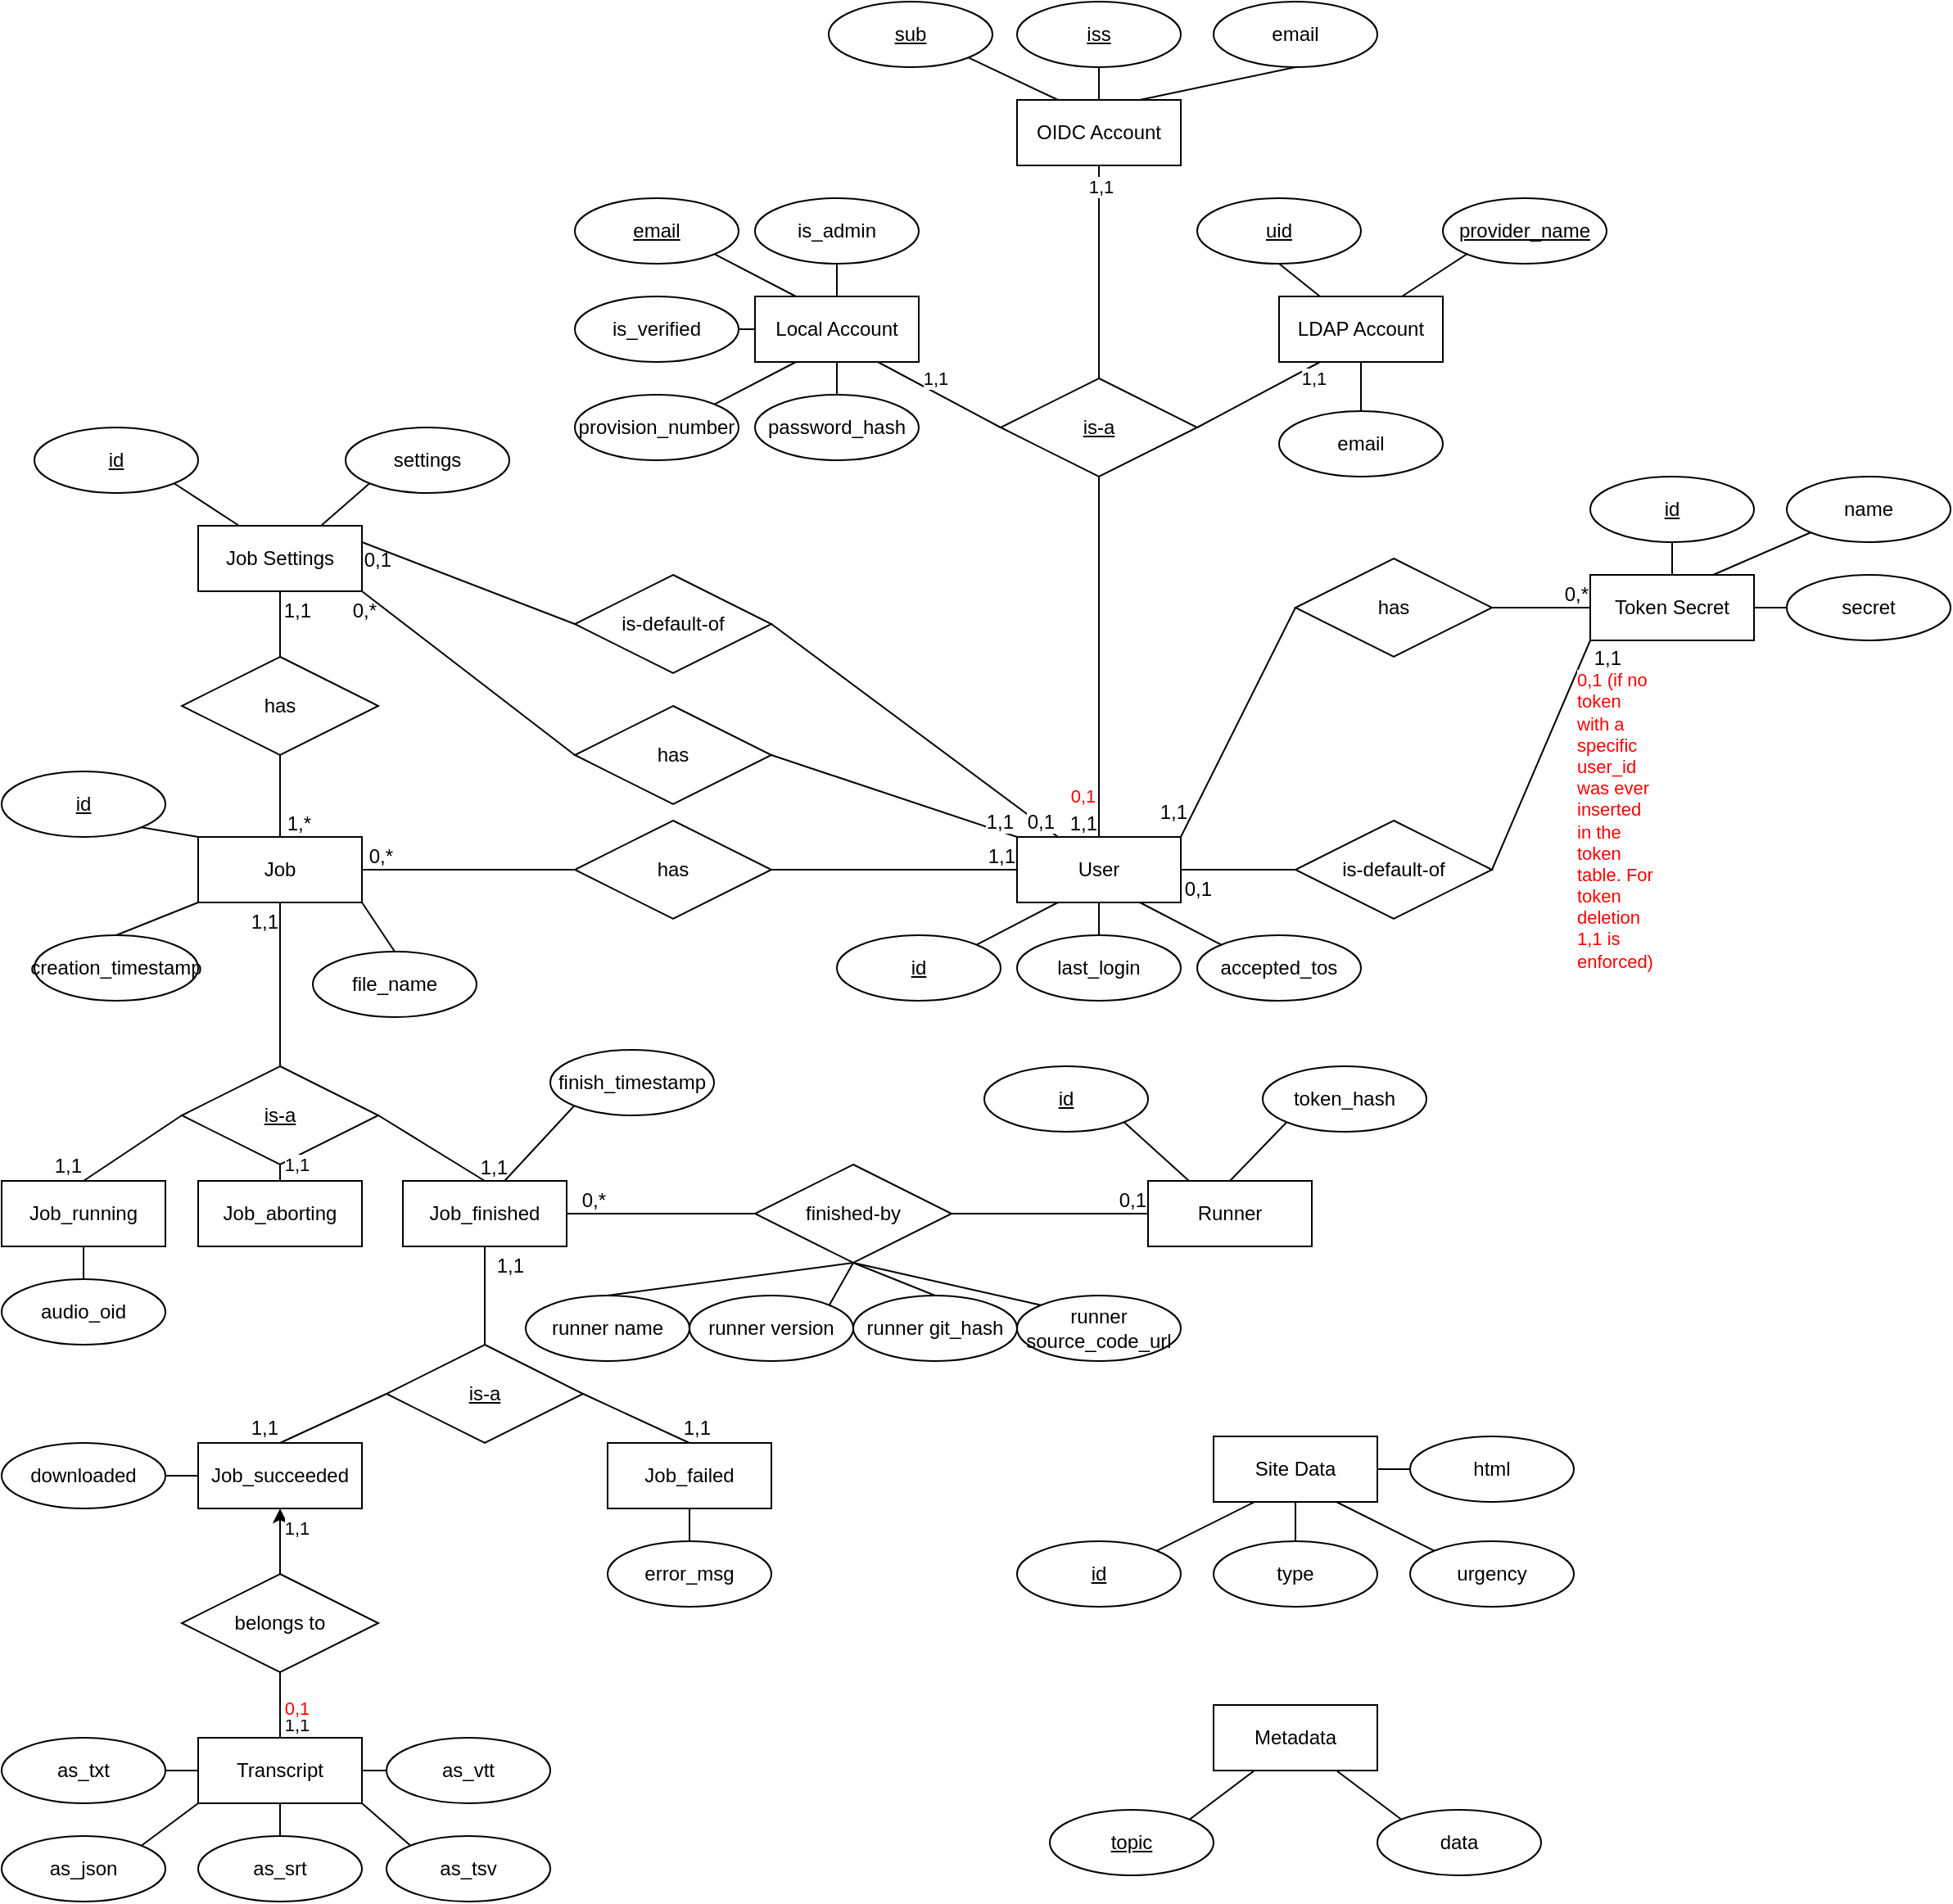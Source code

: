 <mxfile version="28.0.6">
  <diagram name="Page-1" id="paJHr5FD_iiNu0oQiHfm">
    <mxGraphModel dx="942" dy="1497" grid="1" gridSize="10" guides="1" tooltips="1" connect="1" arrows="1" fold="1" page="1" pageScale="1" pageWidth="1169" pageHeight="827" math="0" shadow="0">
      <root>
        <mxCell id="0" />
        <mxCell id="1" parent="0" />
        <mxCell id="HIZoHxfC277S-s7vvuBx-2" value="&lt;div&gt;Job&lt;/div&gt;" style="whiteSpace=wrap;html=1;align=center;" parent="1" vertex="1">
          <mxGeometry x="200" y="160" width="100" height="40" as="geometry" />
        </mxCell>
        <mxCell id="HIZoHxfC277S-s7vvuBx-3" value="User" style="whiteSpace=wrap;html=1;align=center;" parent="1" vertex="1">
          <mxGeometry x="700" y="160" width="100" height="40" as="geometry" />
        </mxCell>
        <mxCell id="HIZoHxfC277S-s7vvuBx-4" value="Runner" style="whiteSpace=wrap;html=1;align=center;" parent="1" vertex="1">
          <mxGeometry x="780" y="370" width="100" height="40" as="geometry" />
        </mxCell>
        <mxCell id="HIZoHxfC277S-s7vvuBx-5" value="file_name" style="ellipse;whiteSpace=wrap;html=1;align=center;" parent="1" vertex="1">
          <mxGeometry x="270" y="230" width="100" height="40" as="geometry" />
        </mxCell>
        <mxCell id="HIZoHxfC277S-s7vvuBx-6" value="id" style="ellipse;whiteSpace=wrap;html=1;align=center;fontStyle=4;" parent="1" vertex="1">
          <mxGeometry x="80" y="120" width="100" height="40" as="geometry" />
        </mxCell>
        <mxCell id="HIZoHxfC277S-s7vvuBx-7" value="" style="endArrow=none;html=1;rounded=0;exitX=1;exitY=1;exitDx=0;exitDy=0;entryX=0;entryY=0;entryDx=0;entryDy=0;" parent="1" source="HIZoHxfC277S-s7vvuBx-6" target="HIZoHxfC277S-s7vvuBx-2" edge="1">
          <mxGeometry relative="1" as="geometry">
            <mxPoint x="320" y="260" as="sourcePoint" />
            <mxPoint x="480" y="260" as="targetPoint" />
          </mxGeometry>
        </mxCell>
        <mxCell id="HIZoHxfC277S-s7vvuBx-9" value="settings" style="ellipse;whiteSpace=wrap;html=1;align=center;" parent="1" vertex="1">
          <mxGeometry x="290" y="-90" width="100" height="40" as="geometry" />
        </mxCell>
        <mxCell id="HIZoHxfC277S-s7vvuBx-13" value="&lt;div&gt;audio_oid&lt;/div&gt;" style="ellipse;whiteSpace=wrap;html=1;align=center;" parent="1" vertex="1">
          <mxGeometry x="80" y="430" width="100" height="40" as="geometry" />
        </mxCell>
        <mxCell id="HIZoHxfC277S-s7vvuBx-14" value="" style="endArrow=none;html=1;rounded=0;exitX=0.5;exitY=0;exitDx=0;exitDy=0;entryX=0.5;entryY=1;entryDx=0;entryDy=0;" parent="1" source="HIZoHxfC277S-s7vvuBx-13" target="HIZoHxfC277S-s7vvuBx-46" edge="1">
          <mxGeometry relative="1" as="geometry">
            <mxPoint x="-175" y="470" as="sourcePoint" />
            <mxPoint x="-110" y="460" as="targetPoint" />
          </mxGeometry>
        </mxCell>
        <mxCell id="HIZoHxfC277S-s7vvuBx-19" value="id" style="ellipse;whiteSpace=wrap;html=1;align=center;fontStyle=4;" parent="1" vertex="1">
          <mxGeometry x="590" y="220" width="100" height="40" as="geometry" />
        </mxCell>
        <mxCell id="HIZoHxfC277S-s7vvuBx-20" value="&lt;u&gt;email&lt;/u&gt;" style="ellipse;whiteSpace=wrap;html=1;align=center;" parent="1" vertex="1">
          <mxGeometry x="430" y="-230" width="100" height="40" as="geometry" />
        </mxCell>
        <mxCell id="HIZoHxfC277S-s7vvuBx-21" value="password_hash" style="ellipse;whiteSpace=wrap;html=1;align=center;" parent="1" vertex="1">
          <mxGeometry x="540" y="-110" width="100" height="40" as="geometry" />
        </mxCell>
        <mxCell id="HIZoHxfC277S-s7vvuBx-22" value="" style="endArrow=none;html=1;rounded=0;exitX=1;exitY=0;exitDx=0;exitDy=0;entryX=0.25;entryY=1;entryDx=0;entryDy=0;" parent="1" source="HIZoHxfC277S-s7vvuBx-19" target="HIZoHxfC277S-s7vvuBx-3" edge="1">
          <mxGeometry relative="1" as="geometry">
            <mxPoint x="430" y="370" as="sourcePoint" />
            <mxPoint x="800" y="220" as="targetPoint" />
          </mxGeometry>
        </mxCell>
        <mxCell id="HIZoHxfC277S-s7vvuBx-25" value="is_verified" style="ellipse;whiteSpace=wrap;html=1;align=center;" parent="1" vertex="1">
          <mxGeometry x="430" y="-170" width="100" height="40" as="geometry" />
        </mxCell>
        <mxCell id="HIZoHxfC277S-s7vvuBx-27" value="is_admin" style="ellipse;whiteSpace=wrap;html=1;align=center;" parent="1" vertex="1">
          <mxGeometry x="540" y="-230" width="100" height="40" as="geometry" />
        </mxCell>
        <mxCell id="HIZoHxfC277S-s7vvuBx-30" value="has" style="shape=rhombus;perimeter=rhombusPerimeter;whiteSpace=wrap;html=1;align=center;" parent="1" vertex="1">
          <mxGeometry x="430" y="150" width="120" height="60" as="geometry" />
        </mxCell>
        <mxCell id="HIZoHxfC277S-s7vvuBx-33" value="" style="endArrow=none;html=1;rounded=0;entryX=0;entryY=0.5;entryDx=0;entryDy=0;exitX=1;exitY=0.5;exitDx=0;exitDy=0;" parent="1" source="HIZoHxfC277S-s7vvuBx-30" target="HIZoHxfC277S-s7vvuBx-3" edge="1">
          <mxGeometry relative="1" as="geometry">
            <mxPoint x="430" y="370" as="sourcePoint" />
            <mxPoint x="590" y="370" as="targetPoint" />
          </mxGeometry>
        </mxCell>
        <mxCell id="HIZoHxfC277S-s7vvuBx-34" value="1,1" style="resizable=0;html=1;whiteSpace=wrap;align=right;verticalAlign=bottom;" parent="HIZoHxfC277S-s7vvuBx-33" connectable="0" vertex="1">
          <mxGeometry x="1" relative="1" as="geometry" />
        </mxCell>
        <mxCell id="HIZoHxfC277S-s7vvuBx-35" value="" style="endArrow=none;html=1;rounded=0;entryX=1;entryY=0.5;entryDx=0;entryDy=0;exitX=0;exitY=0.5;exitDx=0;exitDy=0;" parent="1" source="HIZoHxfC277S-s7vvuBx-30" target="HIZoHxfC277S-s7vvuBx-2" edge="1">
          <mxGeometry relative="1" as="geometry">
            <mxPoint x="410" y="160" as="sourcePoint" />
            <mxPoint x="480" y="260" as="targetPoint" />
          </mxGeometry>
        </mxCell>
        <mxCell id="HIZoHxfC277S-s7vvuBx-36" value="0,*" style="resizable=0;html=1;whiteSpace=wrap;align=right;verticalAlign=bottom;" parent="HIZoHxfC277S-s7vvuBx-35" connectable="0" vertex="1">
          <mxGeometry x="1" relative="1" as="geometry">
            <mxPoint x="20" as="offset" />
          </mxGeometry>
        </mxCell>
        <mxCell id="HIZoHxfC277S-s7vvuBx-38" value="id" style="ellipse;whiteSpace=wrap;html=1;align=center;fontStyle=4;" parent="1" vertex="1">
          <mxGeometry x="680" y="300" width="100" height="40" as="geometry" />
        </mxCell>
        <mxCell id="HIZoHxfC277S-s7vvuBx-39" value="" style="endArrow=none;html=1;rounded=0;exitX=1;exitY=1;exitDx=0;exitDy=0;entryX=0.25;entryY=0;entryDx=0;entryDy=0;" parent="1" source="HIZoHxfC277S-s7vvuBx-38" target="HIZoHxfC277S-s7vvuBx-4" edge="1">
          <mxGeometry relative="1" as="geometry">
            <mxPoint x="460" y="300" as="sourcePoint" />
            <mxPoint x="620" y="300" as="targetPoint" />
          </mxGeometry>
        </mxCell>
        <mxCell id="HIZoHxfC277S-s7vvuBx-40" value="token_hash" style="ellipse;whiteSpace=wrap;html=1;align=center;" parent="1" vertex="1">
          <mxGeometry x="850" y="300" width="100" height="40" as="geometry" />
        </mxCell>
        <mxCell id="HIZoHxfC277S-s7vvuBx-41" value="" style="endArrow=none;html=1;rounded=0;exitX=0;exitY=1;exitDx=0;exitDy=0;entryX=0.5;entryY=0;entryDx=0;entryDy=0;" parent="1" source="HIZoHxfC277S-s7vvuBx-40" target="HIZoHxfC277S-s7vvuBx-4" edge="1">
          <mxGeometry relative="1" as="geometry">
            <mxPoint x="775" y="456" as="sourcePoint" />
            <mxPoint x="815" y="410" as="targetPoint" />
          </mxGeometry>
        </mxCell>
        <mxCell id="HIZoHxfC277S-s7vvuBx-42" value="creation_timestamp" style="ellipse;whiteSpace=wrap;html=1;align=center;" parent="1" vertex="1">
          <mxGeometry x="100" y="220" width="100" height="40" as="geometry" />
        </mxCell>
        <mxCell id="HIZoHxfC277S-s7vvuBx-43" value="&lt;div&gt;finish_timestamp&lt;/div&gt;" style="ellipse;whiteSpace=wrap;html=1;align=center;" parent="1" vertex="1">
          <mxGeometry x="415" y="290" width="100" height="40" as="geometry" />
        </mxCell>
        <mxCell id="HIZoHxfC277S-s7vvuBx-45" value="downloaded" style="ellipse;whiteSpace=wrap;html=1;align=center;" parent="1" vertex="1">
          <mxGeometry x="80" y="530" width="100" height="40" as="geometry" />
        </mxCell>
        <mxCell id="HIZoHxfC277S-s7vvuBx-46" value="Job_running" style="whiteSpace=wrap;html=1;align=center;" parent="1" vertex="1">
          <mxGeometry x="80" y="370" width="100" height="40" as="geometry" />
        </mxCell>
        <mxCell id="HIZoHxfC277S-s7vvuBx-47" value="&lt;u&gt;is-a&lt;/u&gt;" style="shape=rhombus;perimeter=rhombusPerimeter;whiteSpace=wrap;html=1;align=center;" parent="1" vertex="1">
          <mxGeometry x="190" y="300" width="120" height="60" as="geometry" />
        </mxCell>
        <mxCell id="HIZoHxfC277S-s7vvuBx-49" value="" style="endArrow=none;html=1;rounded=0;entryX=0.5;entryY=1;entryDx=0;entryDy=0;exitX=0.5;exitY=0;exitDx=0;exitDy=0;" parent="1" source="HIZoHxfC277S-s7vvuBx-47" target="HIZoHxfC277S-s7vvuBx-2" edge="1">
          <mxGeometry relative="1" as="geometry">
            <mxPoint x="140" y="380" as="sourcePoint" />
            <mxPoint x="300" y="380" as="targetPoint" />
          </mxGeometry>
        </mxCell>
        <mxCell id="HIZoHxfC277S-s7vvuBx-50" value="1,1" style="resizable=0;html=1;whiteSpace=wrap;align=right;verticalAlign=bottom;" parent="HIZoHxfC277S-s7vvuBx-49" connectable="0" vertex="1">
          <mxGeometry x="1" relative="1" as="geometry">
            <mxPoint y="20" as="offset" />
          </mxGeometry>
        </mxCell>
        <mxCell id="HIZoHxfC277S-s7vvuBx-54" value="" style="endArrow=none;html=1;rounded=0;entryX=0.5;entryY=0;entryDx=0;entryDy=0;exitX=0;exitY=0.5;exitDx=0;exitDy=0;" parent="1" source="HIZoHxfC277S-s7vvuBx-47" target="HIZoHxfC277S-s7vvuBx-46" edge="1">
          <mxGeometry relative="1" as="geometry">
            <mxPoint x="210" y="460" as="sourcePoint" />
            <mxPoint x="210" y="360" as="targetPoint" />
          </mxGeometry>
        </mxCell>
        <mxCell id="HIZoHxfC277S-s7vvuBx-55" value="1,1" style="resizable=0;html=1;whiteSpace=wrap;align=right;verticalAlign=bottom;" parent="HIZoHxfC277S-s7vvuBx-54" connectable="0" vertex="1">
          <mxGeometry x="1" relative="1" as="geometry">
            <mxPoint as="offset" />
          </mxGeometry>
        </mxCell>
        <mxCell id="HIZoHxfC277S-s7vvuBx-56" value="Job_succeeded" style="whiteSpace=wrap;html=1;align=center;" parent="1" vertex="1">
          <mxGeometry x="200" y="530" width="100" height="40" as="geometry" />
        </mxCell>
        <mxCell id="HIZoHxfC277S-s7vvuBx-61" value="" style="endArrow=none;html=1;rounded=0;exitX=0;exitY=1;exitDx=0;exitDy=0;entryX=0.5;entryY=0;entryDx=0;entryDy=0;" parent="1" source="HIZoHxfC277S-s7vvuBx-2" target="HIZoHxfC277S-s7vvuBx-42" edge="1">
          <mxGeometry relative="1" as="geometry">
            <mxPoint x="350" y="350" as="sourcePoint" />
            <mxPoint x="510" y="350" as="targetPoint" />
          </mxGeometry>
        </mxCell>
        <mxCell id="HIZoHxfC277S-s7vvuBx-62" value="" style="endArrow=none;html=1;rounded=0;exitX=0.25;exitY=1;exitDx=0;exitDy=0;entryX=0;entryY=1;entryDx=0;entryDy=0;" parent="1" source="HIZoHxfC277S-s7vvuBx-72" target="HIZoHxfC277S-s7vvuBx-43" edge="1">
          <mxGeometry relative="1" as="geometry">
            <mxPoint x="660" y="560" as="sourcePoint" />
            <mxPoint x="430" y="330" as="targetPoint" />
          </mxGeometry>
        </mxCell>
        <mxCell id="HIZoHxfC277S-s7vvuBx-63" value="" style="endArrow=none;html=1;rounded=0;entryX=1;entryY=0.5;entryDx=0;entryDy=0;exitX=0;exitY=0.5;exitDx=0;exitDy=0;" parent="1" source="HIZoHxfC277S-s7vvuBx-56" target="HIZoHxfC277S-s7vvuBx-45" edge="1">
          <mxGeometry relative="1" as="geometry">
            <mxPoint x="250" y="590" as="sourcePoint" />
            <mxPoint x="400" y="510" as="targetPoint" />
          </mxGeometry>
        </mxCell>
        <mxCell id="HIZoHxfC277S-s7vvuBx-64" value="error_msg" style="ellipse;whiteSpace=wrap;html=1;align=center;" parent="1" vertex="1">
          <mxGeometry x="450" y="590" width="100" height="40" as="geometry" />
        </mxCell>
        <mxCell id="HIZoHxfC277S-s7vvuBx-65" value="" style="endArrow=none;html=1;rounded=0;exitX=0.5;exitY=0;exitDx=0;exitDy=0;entryX=0.5;entryY=1;entryDx=0;entryDy=0;" parent="1" source="HIZoHxfC277S-s7vvuBx-64" target="HIZoHxfC277S-s7vvuBx-67" edge="1">
          <mxGeometry relative="1" as="geometry">
            <mxPoint x="390" y="600" as="sourcePoint" />
            <mxPoint x="455" y="590" as="targetPoint" />
          </mxGeometry>
        </mxCell>
        <mxCell id="HIZoHxfC277S-s7vvuBx-67" value="Job_failed" style="whiteSpace=wrap;html=1;align=center;" parent="1" vertex="1">
          <mxGeometry x="450" y="530" width="100" height="40" as="geometry" />
        </mxCell>
        <mxCell id="HIZoHxfC277S-s7vvuBx-68" value="" style="endArrow=none;html=1;rounded=0;exitX=1;exitY=0.5;exitDx=0;exitDy=0;entryX=0.5;entryY=0;entryDx=0;entryDy=0;" parent="1" source="HIZoHxfC277S-s7vvuBx-47" target="HIZoHxfC277S-s7vvuBx-72" edge="1">
          <mxGeometry relative="1" as="geometry">
            <mxPoint x="685" y="340" as="sourcePoint" />
            <mxPoint x="380" y="350" as="targetPoint" />
          </mxGeometry>
        </mxCell>
        <mxCell id="HIZoHxfC277S-s7vvuBx-69" value="1,1" style="resizable=0;html=1;whiteSpace=wrap;align=right;verticalAlign=bottom;" parent="HIZoHxfC277S-s7vvuBx-68" connectable="0" vertex="1">
          <mxGeometry x="1" relative="1" as="geometry">
            <mxPoint x="15" as="offset" />
          </mxGeometry>
        </mxCell>
        <mxCell id="HIZoHxfC277S-s7vvuBx-71" value="&lt;u&gt;is-a&lt;/u&gt;" style="shape=rhombus;perimeter=rhombusPerimeter;whiteSpace=wrap;html=1;align=center;" parent="1" vertex="1">
          <mxGeometry x="315" y="470" width="120" height="60" as="geometry" />
        </mxCell>
        <mxCell id="HIZoHxfC277S-s7vvuBx-72" value="Job_finished" style="whiteSpace=wrap;html=1;align=center;" parent="1" vertex="1">
          <mxGeometry x="325" y="370" width="100" height="40" as="geometry" />
        </mxCell>
        <mxCell id="HIZoHxfC277S-s7vvuBx-73" value="finished-by" style="shape=rhombus;perimeter=rhombusPerimeter;whiteSpace=wrap;html=1;align=center;" parent="1" vertex="1">
          <mxGeometry x="540" y="360" width="120" height="60" as="geometry" />
        </mxCell>
        <mxCell id="HIZoHxfC277S-s7vvuBx-76" value="" style="endArrow=none;html=1;rounded=0;exitX=1;exitY=0.5;exitDx=0;exitDy=0;entryX=0;entryY=0.5;entryDx=0;entryDy=0;" parent="1" source="HIZoHxfC277S-s7vvuBx-73" target="HIZoHxfC277S-s7vvuBx-4" edge="1">
          <mxGeometry relative="1" as="geometry">
            <mxPoint x="680" y="390" as="sourcePoint" />
            <mxPoint x="745" y="370" as="targetPoint" />
          </mxGeometry>
        </mxCell>
        <mxCell id="HIZoHxfC277S-s7vvuBx-77" value="0,1" style="resizable=0;html=1;whiteSpace=wrap;align=right;verticalAlign=bottom;" parent="HIZoHxfC277S-s7vvuBx-76" connectable="0" vertex="1">
          <mxGeometry x="1" relative="1" as="geometry">
            <mxPoint as="offset" />
          </mxGeometry>
        </mxCell>
        <mxCell id="HIZoHxfC277S-s7vvuBx-78" value="" style="endArrow=none;html=1;rounded=0;exitX=0;exitY=0.5;exitDx=0;exitDy=0;entryX=1;entryY=0.5;entryDx=0;entryDy=0;" parent="1" source="HIZoHxfC277S-s7vvuBx-73" target="HIZoHxfC277S-s7vvuBx-72" edge="1">
          <mxGeometry relative="1" as="geometry">
            <mxPoint x="465" y="320" as="sourcePoint" />
            <mxPoint x="580" y="320" as="targetPoint" />
          </mxGeometry>
        </mxCell>
        <mxCell id="HIZoHxfC277S-s7vvuBx-79" value="0,*" style="resizable=0;html=1;whiteSpace=wrap;align=right;verticalAlign=bottom;" parent="HIZoHxfC277S-s7vvuBx-78" connectable="0" vertex="1">
          <mxGeometry x="1" relative="1" as="geometry">
            <mxPoint x="25" as="offset" />
          </mxGeometry>
        </mxCell>
        <mxCell id="HIZoHxfC277S-s7vvuBx-86" value="runner version" style="ellipse;whiteSpace=wrap;html=1;align=center;" parent="1" vertex="1">
          <mxGeometry x="500" y="440" width="100" height="40" as="geometry" />
        </mxCell>
        <mxCell id="HIZoHxfC277S-s7vvuBx-87" value="" style="endArrow=none;html=1;rounded=0;entryX=1;entryY=0;entryDx=0;entryDy=0;exitX=0.5;exitY=1;exitDx=0;exitDy=0;" parent="1" source="HIZoHxfC277S-s7vvuBx-73" target="HIZoHxfC277S-s7vvuBx-86" edge="1">
          <mxGeometry relative="1" as="geometry">
            <mxPoint x="410" y="410" as="sourcePoint" />
            <mxPoint x="570" y="410" as="targetPoint" />
          </mxGeometry>
        </mxCell>
        <mxCell id="HIZoHxfC277S-s7vvuBx-88" value="runner source_code_url" style="ellipse;whiteSpace=wrap;html=1;align=center;" parent="1" vertex="1">
          <mxGeometry x="700" y="440" width="100" height="40" as="geometry" />
        </mxCell>
        <mxCell id="HIZoHxfC277S-s7vvuBx-89" value="" style="endArrow=none;html=1;rounded=0;entryX=0;entryY=0;entryDx=0;entryDy=0;exitX=0.5;exitY=1;exitDx=0;exitDy=0;" parent="1" source="HIZoHxfC277S-s7vvuBx-73" target="HIZoHxfC277S-s7vvuBx-88" edge="1">
          <mxGeometry relative="1" as="geometry">
            <mxPoint x="515" y="420" as="sourcePoint" />
            <mxPoint x="250" y="420" as="targetPoint" />
          </mxGeometry>
        </mxCell>
        <mxCell id="HIZoHxfC277S-s7vvuBx-90" value="" style="endArrow=none;html=1;rounded=0;entryX=0.5;entryY=1;entryDx=0;entryDy=0;exitX=0.5;exitY=0;exitDx=0;exitDy=0;" parent="1" source="HIZoHxfC277S-s7vvuBx-71" target="HIZoHxfC277S-s7vvuBx-72" edge="1">
          <mxGeometry relative="1" as="geometry">
            <mxPoint x="480" y="590.03" as="sourcePoint" />
            <mxPoint x="480" y="490.03" as="targetPoint" />
          </mxGeometry>
        </mxCell>
        <mxCell id="HIZoHxfC277S-s7vvuBx-91" value="1,1" style="resizable=0;html=1;whiteSpace=wrap;align=right;verticalAlign=bottom;" parent="HIZoHxfC277S-s7vvuBx-90" connectable="0" vertex="1">
          <mxGeometry x="1" relative="1" as="geometry">
            <mxPoint x="25" y="20" as="offset" />
          </mxGeometry>
        </mxCell>
        <mxCell id="HIZoHxfC277S-s7vvuBx-92" value="" style="endArrow=none;html=1;rounded=0;entryX=0.5;entryY=0;entryDx=0;entryDy=0;exitX=0;exitY=0.5;exitDx=0;exitDy=0;" parent="1" source="HIZoHxfC277S-s7vvuBx-71" target="HIZoHxfC277S-s7vvuBx-56" edge="1">
          <mxGeometry relative="1" as="geometry">
            <mxPoint x="260" y="490" as="sourcePoint" />
            <mxPoint x="200" y="520" as="targetPoint" />
          </mxGeometry>
        </mxCell>
        <mxCell id="HIZoHxfC277S-s7vvuBx-93" value="1,1" style="resizable=0;html=1;whiteSpace=wrap;align=right;verticalAlign=bottom;" parent="HIZoHxfC277S-s7vvuBx-92" connectable="0" vertex="1">
          <mxGeometry x="1" relative="1" as="geometry">
            <mxPoint as="offset" />
          </mxGeometry>
        </mxCell>
        <mxCell id="HIZoHxfC277S-s7vvuBx-94" value="" style="endArrow=none;html=1;rounded=0;exitX=1;exitY=0.5;exitDx=0;exitDy=0;entryX=0.5;entryY=0;entryDx=0;entryDy=0;" parent="1" source="HIZoHxfC277S-s7vvuBx-71" target="HIZoHxfC277S-s7vvuBx-67" edge="1">
          <mxGeometry relative="1" as="geometry">
            <mxPoint x="520" y="520" as="sourcePoint" />
            <mxPoint x="585" y="550" as="targetPoint" />
          </mxGeometry>
        </mxCell>
        <mxCell id="HIZoHxfC277S-s7vvuBx-95" value="1,1" style="resizable=0;html=1;whiteSpace=wrap;align=right;verticalAlign=bottom;" parent="HIZoHxfC277S-s7vvuBx-94" connectable="0" vertex="1">
          <mxGeometry x="1" relative="1" as="geometry">
            <mxPoint x="15" as="offset" />
          </mxGeometry>
        </mxCell>
        <mxCell id="HIZoHxfC277S-s7vvuBx-98" value="runner git_hash" style="ellipse;whiteSpace=wrap;html=1;align=center;" parent="1" vertex="1">
          <mxGeometry x="600" y="440" width="100" height="40" as="geometry" />
        </mxCell>
        <mxCell id="HIZoHxfC277S-s7vvuBx-99" value="" style="endArrow=none;html=1;rounded=0;exitX=0.5;exitY=1;exitDx=0;exitDy=0;entryX=0.5;entryY=0;entryDx=0;entryDy=0;" parent="1" source="HIZoHxfC277S-s7vvuBx-73" target="HIZoHxfC277S-s7vvuBx-98" edge="1">
          <mxGeometry relative="1" as="geometry">
            <mxPoint x="410" y="340" as="sourcePoint" />
            <mxPoint x="570" y="340" as="targetPoint" />
          </mxGeometry>
        </mxCell>
        <mxCell id="AZ_FehVG3pE0zXTRpSEM-1" value="Job Settings" style="whiteSpace=wrap;html=1;align=center;" parent="1" vertex="1">
          <mxGeometry x="200" y="-30" width="100" height="40" as="geometry" />
        </mxCell>
        <mxCell id="AZ_FehVG3pE0zXTRpSEM-2" value="Metadata" style="whiteSpace=wrap;html=1;align=center;" parent="1" vertex="1">
          <mxGeometry x="820" y="690" width="100" height="40" as="geometry" />
        </mxCell>
        <mxCell id="AZ_FehVG3pE0zXTRpSEM-3" value="&lt;u&gt;topic&lt;/u&gt;" style="ellipse;whiteSpace=wrap;html=1;align=center;" parent="1" vertex="1">
          <mxGeometry x="720" y="754" width="100" height="40" as="geometry" />
        </mxCell>
        <mxCell id="AZ_FehVG3pE0zXTRpSEM-4" value="" style="endArrow=none;html=1;rounded=0;entryX=1;entryY=0;entryDx=0;entryDy=0;exitX=0.25;exitY=1;exitDx=0;exitDy=0;" parent="1" source="AZ_FehVG3pE0zXTRpSEM-2" target="AZ_FehVG3pE0zXTRpSEM-3" edge="1">
          <mxGeometry width="50" height="50" relative="1" as="geometry">
            <mxPoint x="800" y="660" as="sourcePoint" />
            <mxPoint x="1244.767" y="734.191" as="targetPoint" />
          </mxGeometry>
        </mxCell>
        <mxCell id="AZ_FehVG3pE0zXTRpSEM-5" value="data" style="ellipse;whiteSpace=wrap;html=1;align=center;" parent="1" vertex="1">
          <mxGeometry x="920" y="754" width="100" height="40" as="geometry" />
        </mxCell>
        <mxCell id="AZ_FehVG3pE0zXTRpSEM-6" value="" style="endArrow=none;html=1;rounded=0;entryX=0;entryY=0;entryDx=0;entryDy=0;exitX=0.75;exitY=1;exitDx=0;exitDy=0;" parent="1" source="AZ_FehVG3pE0zXTRpSEM-2" target="AZ_FehVG3pE0zXTRpSEM-5" edge="1">
          <mxGeometry width="50" height="50" relative="1" as="geometry">
            <mxPoint x="610" y="580" as="sourcePoint" />
            <mxPoint x="660" y="530" as="targetPoint" />
          </mxGeometry>
        </mxCell>
        <mxCell id="AZ_FehVG3pE0zXTRpSEM-7" value="Token Secret" style="whiteSpace=wrap;html=1;align=center;" parent="1" vertex="1">
          <mxGeometry x="1050" width="100" height="40" as="geometry" />
        </mxCell>
        <mxCell id="AZ_FehVG3pE0zXTRpSEM-8" value="id" style="ellipse;whiteSpace=wrap;html=1;align=center;fontStyle=4;" parent="1" vertex="1">
          <mxGeometry x="1050" y="-60" width="100" height="40" as="geometry" />
        </mxCell>
        <mxCell id="AZ_FehVG3pE0zXTRpSEM-9" value="" style="endArrow=none;html=1;rounded=0;entryX=0.5;entryY=1;entryDx=0;entryDy=0;exitX=0.5;exitY=0;exitDx=0;exitDy=0;" parent="1" source="AZ_FehVG3pE0zXTRpSEM-7" target="AZ_FehVG3pE0zXTRpSEM-8" edge="1">
          <mxGeometry width="50" height="50" relative="1" as="geometry">
            <mxPoint x="760" y="290" as="sourcePoint" />
            <mxPoint x="810" y="240" as="targetPoint" />
          </mxGeometry>
        </mxCell>
        <mxCell id="AZ_FehVG3pE0zXTRpSEM-11" value="name" style="ellipse;whiteSpace=wrap;html=1;align=center;" parent="1" vertex="1">
          <mxGeometry x="1170" y="-60" width="100" height="40" as="geometry" />
        </mxCell>
        <mxCell id="AZ_FehVG3pE0zXTRpSEM-13" value="secret" style="ellipse;whiteSpace=wrap;html=1;align=center;" parent="1" vertex="1">
          <mxGeometry x="1170" width="100" height="40" as="geometry" />
        </mxCell>
        <mxCell id="AZ_FehVG3pE0zXTRpSEM-15" value="Local Account" style="whiteSpace=wrap;html=1;align=center;" parent="1" vertex="1">
          <mxGeometry x="540" y="-170" width="100" height="40" as="geometry" />
        </mxCell>
        <mxCell id="AZ_FehVG3pE0zXTRpSEM-18" value="provision_number" style="ellipse;whiteSpace=wrap;html=1;align=center;" parent="1" vertex="1">
          <mxGeometry x="430" y="-110" width="100" height="40" as="geometry" />
        </mxCell>
        <mxCell id="AZ_FehVG3pE0zXTRpSEM-19" value="OIDC Account" style="whiteSpace=wrap;html=1;align=center;" parent="1" vertex="1">
          <mxGeometry x="700" y="-290" width="100" height="40" as="geometry" />
        </mxCell>
        <mxCell id="AZ_FehVG3pE0zXTRpSEM-20" value="email" style="ellipse;whiteSpace=wrap;html=1;align=center;" parent="1" vertex="1">
          <mxGeometry x="820" y="-350" width="100" height="40" as="geometry" />
        </mxCell>
        <mxCell id="AZ_FehVG3pE0zXTRpSEM-21" value="&lt;u&gt;iss&lt;/u&gt;" style="ellipse;whiteSpace=wrap;html=1;align=center;" parent="1" vertex="1">
          <mxGeometry x="700" y="-350" width="100" height="40" as="geometry" />
        </mxCell>
        <mxCell id="AZ_FehVG3pE0zXTRpSEM-22" value="&lt;u&gt;sub&lt;/u&gt;" style="ellipse;whiteSpace=wrap;html=1;align=center;" parent="1" vertex="1">
          <mxGeometry x="585" y="-350" width="100" height="40" as="geometry" />
        </mxCell>
        <mxCell id="AZ_FehVG3pE0zXTRpSEM-23" value="LDAP Account" style="whiteSpace=wrap;html=1;align=center;" parent="1" vertex="1">
          <mxGeometry x="860" y="-170" width="100" height="40" as="geometry" />
        </mxCell>
        <mxCell id="AZ_FehVG3pE0zXTRpSEM-25" value="&lt;u&gt;provider_name&lt;/u&gt;" style="ellipse;whiteSpace=wrap;html=1;align=center;" parent="1" vertex="1">
          <mxGeometry x="960" y="-230" width="100" height="40" as="geometry" />
        </mxCell>
        <mxCell id="AZ_FehVG3pE0zXTRpSEM-26" value="&lt;u&gt;uid&lt;/u&gt;" style="ellipse;whiteSpace=wrap;html=1;align=center;" parent="1" vertex="1">
          <mxGeometry x="810" y="-230" width="100" height="40" as="geometry" />
        </mxCell>
        <mxCell id="AZ_FehVG3pE0zXTRpSEM-27" value="email" style="ellipse;whiteSpace=wrap;html=1;align=center;" parent="1" vertex="1">
          <mxGeometry x="860" y="-100" width="100" height="40" as="geometry" />
        </mxCell>
        <mxCell id="AZ_FehVG3pE0zXTRpSEM-28" value="id" style="ellipse;whiteSpace=wrap;html=1;align=center;fontStyle=4;" parent="1" vertex="1">
          <mxGeometry x="100" y="-90" width="100" height="40" as="geometry" />
        </mxCell>
        <mxCell id="AZ_FehVG3pE0zXTRpSEM-31" value="runner name" style="ellipse;whiteSpace=wrap;html=1;align=center;" parent="1" vertex="1">
          <mxGeometry x="400" y="440" width="100" height="40" as="geometry" />
        </mxCell>
        <mxCell id="AZ_FehVG3pE0zXTRpSEM-32" value="" style="endArrow=none;html=1;rounded=0;exitX=0.5;exitY=0;exitDx=0;exitDy=0;entryX=0.5;entryY=1;entryDx=0;entryDy=0;" parent="1" source="AZ_FehVG3pE0zXTRpSEM-31" target="HIZoHxfC277S-s7vvuBx-73" edge="1">
          <mxGeometry width="50" height="50" relative="1" as="geometry">
            <mxPoint x="600" y="400" as="sourcePoint" />
            <mxPoint x="650" y="350" as="targetPoint" />
          </mxGeometry>
        </mxCell>
        <mxCell id="AZ_FehVG3pE0zXTRpSEM-33" value="" style="endArrow=none;html=1;rounded=0;exitX=1;exitY=1;exitDx=0;exitDy=0;entryX=0.5;entryY=0;entryDx=0;entryDy=0;" parent="1" source="HIZoHxfC277S-s7vvuBx-2" target="HIZoHxfC277S-s7vvuBx-5" edge="1">
          <mxGeometry width="50" height="50" relative="1" as="geometry">
            <mxPoint x="600" y="200" as="sourcePoint" />
            <mxPoint x="650" y="150" as="targetPoint" />
          </mxGeometry>
        </mxCell>
        <mxCell id="AZ_FehVG3pE0zXTRpSEM-34" value="has" style="shape=rhombus;perimeter=rhombusPerimeter;whiteSpace=wrap;html=1;align=center;" parent="1" vertex="1">
          <mxGeometry x="190" y="50" width="120" height="60" as="geometry" />
        </mxCell>
        <mxCell id="AZ_FehVG3pE0zXTRpSEM-35" value="" style="endArrow=none;html=1;rounded=0;entryX=0.5;entryY=1;entryDx=0;entryDy=0;exitX=0.5;exitY=0;exitDx=0;exitDy=0;" parent="1" source="AZ_FehVG3pE0zXTRpSEM-34" target="AZ_FehVG3pE0zXTRpSEM-1" edge="1">
          <mxGeometry relative="1" as="geometry">
            <mxPoint x="420" y="20" as="sourcePoint" />
            <mxPoint x="290" y="20" as="targetPoint" />
          </mxGeometry>
        </mxCell>
        <mxCell id="AZ_FehVG3pE0zXTRpSEM-36" value="1,1" style="resizable=0;html=1;whiteSpace=wrap;align=right;verticalAlign=bottom;" parent="AZ_FehVG3pE0zXTRpSEM-35" connectable="0" vertex="1">
          <mxGeometry x="1" relative="1" as="geometry">
            <mxPoint x="20" y="20" as="offset" />
          </mxGeometry>
        </mxCell>
        <mxCell id="AZ_FehVG3pE0zXTRpSEM-37" value="" style="endArrow=none;html=1;rounded=0;entryX=0.5;entryY=0;entryDx=0;entryDy=0;exitX=0.5;exitY=1;exitDx=0;exitDy=0;" parent="1" source="AZ_FehVG3pE0zXTRpSEM-34" target="HIZoHxfC277S-s7vvuBx-2" edge="1">
          <mxGeometry relative="1" as="geometry">
            <mxPoint x="350" y="80" as="sourcePoint" />
            <mxPoint x="500" y="80" as="targetPoint" />
          </mxGeometry>
        </mxCell>
        <mxCell id="AZ_FehVG3pE0zXTRpSEM-38" value="1,*" style="resizable=0;html=1;whiteSpace=wrap;align=right;verticalAlign=bottom;" parent="AZ_FehVG3pE0zXTRpSEM-37" connectable="0" vertex="1">
          <mxGeometry x="1" relative="1" as="geometry">
            <mxPoint x="20" as="offset" />
          </mxGeometry>
        </mxCell>
        <mxCell id="AZ_FehVG3pE0zXTRpSEM-39" value="" style="endArrow=none;html=1;rounded=0;entryX=1;entryY=1;entryDx=0;entryDy=0;exitX=0.25;exitY=0;exitDx=0;exitDy=0;" parent="1" source="AZ_FehVG3pE0zXTRpSEM-1" target="AZ_FehVG3pE0zXTRpSEM-28" edge="1">
          <mxGeometry width="50" height="50" relative="1" as="geometry">
            <mxPoint x="600" y="180" as="sourcePoint" />
            <mxPoint x="650" y="130" as="targetPoint" />
          </mxGeometry>
        </mxCell>
        <mxCell id="AZ_FehVG3pE0zXTRpSEM-41" value="" style="endArrow=none;html=1;rounded=0;entryX=0;entryY=1;entryDx=0;entryDy=0;exitX=0.75;exitY=0;exitDx=0;exitDy=0;" parent="1" source="AZ_FehVG3pE0zXTRpSEM-1" target="HIZoHxfC277S-s7vvuBx-9" edge="1">
          <mxGeometry width="50" height="50" relative="1" as="geometry">
            <mxPoint x="600" y="180" as="sourcePoint" />
            <mxPoint x="650" y="130" as="targetPoint" />
          </mxGeometry>
        </mxCell>
        <mxCell id="AZ_FehVG3pE0zXTRpSEM-49" value="" style="endArrow=none;html=1;rounded=0;entryX=0;entryY=1;entryDx=0;entryDy=0;exitX=0.75;exitY=0;exitDx=0;exitDy=0;" parent="1" source="AZ_FehVG3pE0zXTRpSEM-7" target="AZ_FehVG3pE0zXTRpSEM-11" edge="1">
          <mxGeometry width="50" height="50" relative="1" as="geometry">
            <mxPoint x="610" y="80" as="sourcePoint" />
            <mxPoint x="660" y="30" as="targetPoint" />
          </mxGeometry>
        </mxCell>
        <mxCell id="AZ_FehVG3pE0zXTRpSEM-50" value="" style="endArrow=none;html=1;rounded=0;entryX=0;entryY=0.5;entryDx=0;entryDy=0;exitX=1;exitY=0.5;exitDx=0;exitDy=0;" parent="1" source="AZ_FehVG3pE0zXTRpSEM-7" target="AZ_FehVG3pE0zXTRpSEM-13" edge="1">
          <mxGeometry width="50" height="50" relative="1" as="geometry">
            <mxPoint x="1160" y="20" as="sourcePoint" />
            <mxPoint x="660" y="30" as="targetPoint" />
          </mxGeometry>
        </mxCell>
        <mxCell id="AZ_FehVG3pE0zXTRpSEM-51" style="edgeStyle=orthogonalEdgeStyle;rounded=0;orthogonalLoop=1;jettySize=auto;html=1;exitX=0.5;exitY=1;exitDx=0;exitDy=0;" parent="1" source="AZ_FehVG3pE0zXTRpSEM-13" target="AZ_FehVG3pE0zXTRpSEM-13" edge="1">
          <mxGeometry relative="1" as="geometry" />
        </mxCell>
        <mxCell id="AZ_FehVG3pE0zXTRpSEM-58" value="has" style="shape=rhombus;perimeter=rhombusPerimeter;whiteSpace=wrap;html=1;align=center;" parent="1" vertex="1">
          <mxGeometry x="870" y="-10" width="120" height="60" as="geometry" />
        </mxCell>
        <mxCell id="AZ_FehVG3pE0zXTRpSEM-59" value="" style="endArrow=none;html=1;rounded=0;entryX=0;entryY=0.5;entryDx=0;entryDy=0;exitX=1;exitY=0.5;exitDx=0;exitDy=0;" parent="1" source="AZ_FehVG3pE0zXTRpSEM-58" target="AZ_FehVG3pE0zXTRpSEM-7" edge="1">
          <mxGeometry relative="1" as="geometry">
            <mxPoint x="790" y="-20.83" as="sourcePoint" />
            <mxPoint x="940" y="-20.83" as="targetPoint" />
          </mxGeometry>
        </mxCell>
        <mxCell id="AZ_FehVG3pE0zXTRpSEM-60" value="0,*" style="resizable=0;html=1;whiteSpace=wrap;align=right;verticalAlign=bottom;" parent="AZ_FehVG3pE0zXTRpSEM-59" connectable="0" vertex="1">
          <mxGeometry x="1" relative="1" as="geometry" />
        </mxCell>
        <mxCell id="AZ_FehVG3pE0zXTRpSEM-61" value="" style="endArrow=none;html=1;rounded=0;exitX=0;exitY=0.5;exitDx=0;exitDy=0;entryX=1;entryY=0;entryDx=0;entryDy=0;" parent="1" source="AZ_FehVG3pE0zXTRpSEM-58" target="HIZoHxfC277S-s7vvuBx-3" edge="1">
          <mxGeometry relative="1" as="geometry">
            <mxPoint x="780" y="30" as="sourcePoint" />
            <mxPoint x="830" y="140" as="targetPoint" />
          </mxGeometry>
        </mxCell>
        <mxCell id="AZ_FehVG3pE0zXTRpSEM-62" value="1,1" style="resizable=0;html=1;whiteSpace=wrap;align=right;verticalAlign=bottom;" parent="AZ_FehVG3pE0zXTRpSEM-61" connectable="0" vertex="1">
          <mxGeometry x="1" relative="1" as="geometry">
            <mxPoint x="5" y="-6" as="offset" />
          </mxGeometry>
        </mxCell>
        <mxCell id="AZ_FehVG3pE0zXTRpSEM-64" value="&lt;u&gt;is-a&lt;/u&gt;" style="shape=rhombus;perimeter=rhombusPerimeter;whiteSpace=wrap;html=1;align=center;" parent="1" vertex="1">
          <mxGeometry x="690" y="-120" width="120" height="60" as="geometry" />
        </mxCell>
        <mxCell id="AZ_FehVG3pE0zXTRpSEM-65" value="" style="endArrow=none;html=1;rounded=0;entryX=0.5;entryY=0;entryDx=0;entryDy=0;exitX=0.5;exitY=1;exitDx=0;exitDy=0;" parent="1" source="AZ_FehVG3pE0zXTRpSEM-64" target="HIZoHxfC277S-s7vvuBx-3" edge="1">
          <mxGeometry relative="1" as="geometry">
            <mxPoint x="580" y="100" as="sourcePoint" />
            <mxPoint x="580" as="targetPoint" />
          </mxGeometry>
        </mxCell>
        <mxCell id="AZ_FehVG3pE0zXTRpSEM-66" value="1,1" style="resizable=0;html=1;whiteSpace=wrap;align=right;verticalAlign=bottom;" parent="AZ_FehVG3pE0zXTRpSEM-65" connectable="0" vertex="1">
          <mxGeometry x="1" relative="1" as="geometry">
            <mxPoint as="offset" />
          </mxGeometry>
        </mxCell>
        <mxCell id="AZ_FehVG3pE0zXTRpSEM-143" value="&lt;span style=&quot;&quot;&gt;0,1&lt;/span&gt;" style="edgeLabel;html=1;align=center;verticalAlign=middle;resizable=0;points=[];fontColor=light-dark(#FF0000,#FF0000);" parent="AZ_FehVG3pE0zXTRpSEM-65" vertex="1" connectable="0">
          <mxGeometry x="0.771" y="1" relative="1" as="geometry">
            <mxPoint x="-11" as="offset" />
          </mxGeometry>
        </mxCell>
        <mxCell id="AZ_FehVG3pE0zXTRpSEM-67" value="" style="endArrow=none;html=1;rounded=0;entryX=0;entryY=0.5;entryDx=0;entryDy=0;exitX=0.75;exitY=1;exitDx=0;exitDy=0;" parent="1" source="AZ_FehVG3pE0zXTRpSEM-15" target="AZ_FehVG3pE0zXTRpSEM-64" edge="1">
          <mxGeometry width="50" height="50" relative="1" as="geometry">
            <mxPoint x="590" y="-10" as="sourcePoint" />
            <mxPoint x="640" y="-60" as="targetPoint" />
          </mxGeometry>
        </mxCell>
        <mxCell id="AZ_FehVG3pE0zXTRpSEM-69" value="1,1" style="edgeLabel;html=1;align=center;verticalAlign=middle;resizable=0;points=[];" parent="AZ_FehVG3pE0zXTRpSEM-67" vertex="1" connectable="0">
          <mxGeometry x="-0.535" y="-2" relative="1" as="geometry">
            <mxPoint x="18" y="-1" as="offset" />
          </mxGeometry>
        </mxCell>
        <mxCell id="AZ_FehVG3pE0zXTRpSEM-68" value="" style="endArrow=none;html=1;rounded=0;entryX=1;entryY=0.5;entryDx=0;entryDy=0;exitX=0.25;exitY=1;exitDx=0;exitDy=0;" parent="1" source="AZ_FehVG3pE0zXTRpSEM-23" target="AZ_FehVG3pE0zXTRpSEM-64" edge="1">
          <mxGeometry width="50" height="50" relative="1" as="geometry">
            <mxPoint x="590" y="-10" as="sourcePoint" />
            <mxPoint x="640" y="-60" as="targetPoint" />
          </mxGeometry>
        </mxCell>
        <mxCell id="AZ_FehVG3pE0zXTRpSEM-71" value="1,1" style="edgeLabel;html=1;align=center;verticalAlign=middle;resizable=0;points=[];" parent="AZ_FehVG3pE0zXTRpSEM-68" vertex="1" connectable="0">
          <mxGeometry x="-0.494" y="-1" relative="1" as="geometry">
            <mxPoint x="15" y="1" as="offset" />
          </mxGeometry>
        </mxCell>
        <mxCell id="AZ_FehVG3pE0zXTRpSEM-72" value="" style="endArrow=none;html=1;rounded=0;entryX=0.25;entryY=0;entryDx=0;entryDy=0;exitX=1;exitY=1;exitDx=0;exitDy=0;" parent="1" source="HIZoHxfC277S-s7vvuBx-20" target="AZ_FehVG3pE0zXTRpSEM-15" edge="1">
          <mxGeometry width="50" height="50" relative="1" as="geometry">
            <mxPoint x="590" y="-70" as="sourcePoint" />
            <mxPoint x="640" y="-120" as="targetPoint" />
          </mxGeometry>
        </mxCell>
        <mxCell id="AZ_FehVG3pE0zXTRpSEM-73" value="" style="endArrow=none;html=1;rounded=0;entryX=0.5;entryY=1;entryDx=0;entryDy=0;exitX=0.5;exitY=0;exitDx=0;exitDy=0;" parent="1" source="AZ_FehVG3pE0zXTRpSEM-15" target="HIZoHxfC277S-s7vvuBx-27" edge="1">
          <mxGeometry width="50" height="50" relative="1" as="geometry">
            <mxPoint x="590" y="-70" as="sourcePoint" />
            <mxPoint x="640" y="-120" as="targetPoint" />
          </mxGeometry>
        </mxCell>
        <mxCell id="AZ_FehVG3pE0zXTRpSEM-74" value="" style="endArrow=none;html=1;rounded=0;exitX=1;exitY=0;exitDx=0;exitDy=0;entryX=0.25;entryY=1;entryDx=0;entryDy=0;" parent="1" source="AZ_FehVG3pE0zXTRpSEM-18" target="AZ_FehVG3pE0zXTRpSEM-15" edge="1">
          <mxGeometry width="50" height="50" relative="1" as="geometry">
            <mxPoint x="590" y="-70" as="sourcePoint" />
            <mxPoint x="640" y="-120" as="targetPoint" />
          </mxGeometry>
        </mxCell>
        <mxCell id="AZ_FehVG3pE0zXTRpSEM-75" value="" style="endArrow=none;html=1;rounded=0;exitX=1;exitY=0.5;exitDx=0;exitDy=0;entryX=0;entryY=0.5;entryDx=0;entryDy=0;" parent="1" source="HIZoHxfC277S-s7vvuBx-25" target="AZ_FehVG3pE0zXTRpSEM-15" edge="1">
          <mxGeometry width="50" height="50" relative="1" as="geometry">
            <mxPoint x="590" y="-70" as="sourcePoint" />
            <mxPoint x="640" y="-120" as="targetPoint" />
          </mxGeometry>
        </mxCell>
        <mxCell id="AZ_FehVG3pE0zXTRpSEM-76" value="" style="endArrow=none;html=1;rounded=0;entryX=0.5;entryY=1;entryDx=0;entryDy=0;" parent="1" target="AZ_FehVG3pE0zXTRpSEM-15" edge="1">
          <mxGeometry width="50" height="50" relative="1" as="geometry">
            <mxPoint x="590" y="-110" as="sourcePoint" />
            <mxPoint x="640" y="-120" as="targetPoint" />
          </mxGeometry>
        </mxCell>
        <mxCell id="AZ_FehVG3pE0zXTRpSEM-77" value="" style="endArrow=none;html=1;rounded=0;entryX=0.5;entryY=1;entryDx=0;entryDy=0;exitX=0.25;exitY=0;exitDx=0;exitDy=0;" parent="1" source="AZ_FehVG3pE0zXTRpSEM-23" target="AZ_FehVG3pE0zXTRpSEM-26" edge="1">
          <mxGeometry width="50" height="50" relative="1" as="geometry">
            <mxPoint x="590" y="-100" as="sourcePoint" />
            <mxPoint x="640" y="-150" as="targetPoint" />
          </mxGeometry>
        </mxCell>
        <mxCell id="AZ_FehVG3pE0zXTRpSEM-78" value="" style="endArrow=none;html=1;rounded=0;entryX=0;entryY=1;entryDx=0;entryDy=0;exitX=0.75;exitY=0;exitDx=0;exitDy=0;" parent="1" source="AZ_FehVG3pE0zXTRpSEM-23" target="AZ_FehVG3pE0zXTRpSEM-25" edge="1">
          <mxGeometry width="50" height="50" relative="1" as="geometry">
            <mxPoint x="590" y="-100" as="sourcePoint" />
            <mxPoint x="970" y="-190.0" as="targetPoint" />
          </mxGeometry>
        </mxCell>
        <mxCell id="AZ_FehVG3pE0zXTRpSEM-79" value="" style="endArrow=none;html=1;rounded=0;entryX=0.5;entryY=1;entryDx=0;entryDy=0;exitX=0.5;exitY=0;exitDx=0;exitDy=0;" parent="1" source="AZ_FehVG3pE0zXTRpSEM-27" target="AZ_FehVG3pE0zXTRpSEM-23" edge="1">
          <mxGeometry width="50" height="50" relative="1" as="geometry">
            <mxPoint x="590" y="-100" as="sourcePoint" />
            <mxPoint x="640" y="-150" as="targetPoint" />
          </mxGeometry>
        </mxCell>
        <mxCell id="AZ_FehVG3pE0zXTRpSEM-80" value="" style="endArrow=none;html=1;rounded=0;entryX=0.5;entryY=1;entryDx=0;entryDy=0;exitX=0.5;exitY=0;exitDx=0;exitDy=0;" parent="1" source="AZ_FehVG3pE0zXTRpSEM-64" target="AZ_FehVG3pE0zXTRpSEM-19" edge="1">
          <mxGeometry width="50" height="50" relative="1" as="geometry">
            <mxPoint x="590" y="-100" as="sourcePoint" />
            <mxPoint x="640" y="-150" as="targetPoint" />
          </mxGeometry>
        </mxCell>
        <mxCell id="AZ_FehVG3pE0zXTRpSEM-145" value="1,1" style="edgeLabel;html=1;align=center;verticalAlign=middle;resizable=0;points=[];" parent="AZ_FehVG3pE0zXTRpSEM-80" vertex="1" connectable="0">
          <mxGeometry x="0.811" y="-1" relative="1" as="geometry">
            <mxPoint as="offset" />
          </mxGeometry>
        </mxCell>
        <mxCell id="AZ_FehVG3pE0zXTRpSEM-81" value="" style="endArrow=none;html=1;rounded=0;entryX=1;entryY=1;entryDx=0;entryDy=0;exitX=0.25;exitY=0;exitDx=0;exitDy=0;" parent="1" source="AZ_FehVG3pE0zXTRpSEM-19" target="AZ_FehVG3pE0zXTRpSEM-22" edge="1">
          <mxGeometry width="50" height="50" relative="1" as="geometry">
            <mxPoint x="590" y="-100" as="sourcePoint" />
            <mxPoint x="640" y="-150" as="targetPoint" />
          </mxGeometry>
        </mxCell>
        <mxCell id="AZ_FehVG3pE0zXTRpSEM-82" value="" style="endArrow=none;html=1;rounded=0;entryX=0.5;entryY=1;entryDx=0;entryDy=0;exitX=0.5;exitY=0;exitDx=0;exitDy=0;" parent="1" source="AZ_FehVG3pE0zXTRpSEM-19" target="AZ_FehVG3pE0zXTRpSEM-21" edge="1">
          <mxGeometry width="50" height="50" relative="1" as="geometry">
            <mxPoint x="590" y="-100" as="sourcePoint" />
            <mxPoint x="640" y="-150" as="targetPoint" />
          </mxGeometry>
        </mxCell>
        <mxCell id="AZ_FehVG3pE0zXTRpSEM-83" value="" style="endArrow=none;html=1;rounded=0;entryX=0.5;entryY=1;entryDx=0;entryDy=0;exitX=0.75;exitY=0;exitDx=0;exitDy=0;" parent="1" source="AZ_FehVG3pE0zXTRpSEM-19" target="AZ_FehVG3pE0zXTRpSEM-20" edge="1">
          <mxGeometry width="50" height="50" relative="1" as="geometry">
            <mxPoint x="590" y="-100" as="sourcePoint" />
            <mxPoint x="640" y="-150" as="targetPoint" />
          </mxGeometry>
        </mxCell>
        <mxCell id="AZ_FehVG3pE0zXTRpSEM-84" value="Transcript" style="whiteSpace=wrap;html=1;align=center;" parent="1" vertex="1">
          <mxGeometry x="200" y="710" width="100" height="40" as="geometry" />
        </mxCell>
        <mxCell id="AZ_FehVG3pE0zXTRpSEM-85" value="belongs to" style="shape=rhombus;perimeter=rhombusPerimeter;whiteSpace=wrap;html=1;align=center;" parent="1" vertex="1">
          <mxGeometry x="190" y="610" width="120" height="60" as="geometry" />
        </mxCell>
        <mxCell id="AZ_FehVG3pE0zXTRpSEM-86" value="" style="endArrow=none;html=1;rounded=0;entryX=0.5;entryY=0;entryDx=0;entryDy=0;exitX=0.5;exitY=1;exitDx=0;exitDy=0;" parent="1" source="AZ_FehVG3pE0zXTRpSEM-85" target="AZ_FehVG3pE0zXTRpSEM-84" edge="1">
          <mxGeometry width="50" height="50" relative="1" as="geometry">
            <mxPoint x="-85" y="640" as="sourcePoint" />
            <mxPoint x="375" y="680" as="targetPoint" />
          </mxGeometry>
        </mxCell>
        <mxCell id="AZ_FehVG3pE0zXTRpSEM-87" value="1,1" style="edgeLabel;html=1;align=center;verticalAlign=middle;resizable=0;points=[];" parent="AZ_FehVG3pE0zXTRpSEM-86" vertex="1" connectable="0">
          <mxGeometry x="0.594" relative="1" as="geometry">
            <mxPoint x="10" as="offset" />
          </mxGeometry>
        </mxCell>
        <mxCell id="AZ_FehVG3pE0zXTRpSEM-146" value="&lt;span style=&quot;&quot;&gt;0,1&lt;/span&gt;" style="edgeLabel;html=1;align=center;verticalAlign=middle;resizable=0;points=[];fontColor=light-dark(#FF0000,#FF0000);" parent="AZ_FehVG3pE0zXTRpSEM-86" vertex="1" connectable="0">
          <mxGeometry x="0.086" y="-2" relative="1" as="geometry">
            <mxPoint x="12" as="offset" />
          </mxGeometry>
        </mxCell>
        <mxCell id="AZ_FehVG3pE0zXTRpSEM-88" value="" style="endArrow=classic;html=1;rounded=0;exitX=0.5;exitY=0;exitDx=0;exitDy=0;entryX=0.5;entryY=1;entryDx=0;entryDy=0;" parent="1" source="AZ_FehVG3pE0zXTRpSEM-85" target="HIZoHxfC277S-s7vvuBx-56" edge="1">
          <mxGeometry width="50" height="50" relative="1" as="geometry">
            <mxPoint x="-85" y="640" as="sourcePoint" />
            <mxPoint x="125" y="680" as="targetPoint" />
          </mxGeometry>
        </mxCell>
        <mxCell id="AZ_FehVG3pE0zXTRpSEM-89" value="1,1" style="edgeLabel;html=1;align=center;verticalAlign=middle;resizable=0;points=[];" parent="AZ_FehVG3pE0zXTRpSEM-88" vertex="1" connectable="0">
          <mxGeometry x="0.61" y="-2" relative="1" as="geometry">
            <mxPoint x="8" y="4" as="offset" />
          </mxGeometry>
        </mxCell>
        <mxCell id="AZ_FehVG3pE0zXTRpSEM-90" value="as_txt" style="ellipse;whiteSpace=wrap;html=1;align=center;" parent="1" vertex="1">
          <mxGeometry x="80" y="710" width="100" height="40" as="geometry" />
        </mxCell>
        <mxCell id="AZ_FehVG3pE0zXTRpSEM-91" value="" style="endArrow=none;html=1;rounded=0;exitX=1;exitY=0.5;exitDx=0;exitDy=0;entryX=0;entryY=0.5;entryDx=0;entryDy=0;" parent="1" source="AZ_FehVG3pE0zXTRpSEM-90" target="AZ_FehVG3pE0zXTRpSEM-84" edge="1">
          <mxGeometry width="50" height="50" relative="1" as="geometry">
            <mxPoint x="590" y="540" as="sourcePoint" />
            <mxPoint x="640" y="490" as="targetPoint" />
          </mxGeometry>
        </mxCell>
        <mxCell id="AZ_FehVG3pE0zXTRpSEM-92" value="as_json" style="ellipse;whiteSpace=wrap;html=1;align=center;" parent="1" vertex="1">
          <mxGeometry x="80" y="770" width="100" height="40" as="geometry" />
        </mxCell>
        <mxCell id="AZ_FehVG3pE0zXTRpSEM-93" value="as_srt" style="ellipse;whiteSpace=wrap;html=1;align=center;" parent="1" vertex="1">
          <mxGeometry x="200" y="770" width="100" height="40" as="geometry" />
        </mxCell>
        <mxCell id="AZ_FehVG3pE0zXTRpSEM-94" value="as_tsv" style="ellipse;whiteSpace=wrap;html=1;align=center;" parent="1" vertex="1">
          <mxGeometry x="315" y="770" width="100" height="40" as="geometry" />
        </mxCell>
        <mxCell id="AZ_FehVG3pE0zXTRpSEM-95" value="as_vtt" style="ellipse;whiteSpace=wrap;html=1;align=center;" parent="1" vertex="1">
          <mxGeometry x="315" y="710" width="100" height="40" as="geometry" />
        </mxCell>
        <mxCell id="AZ_FehVG3pE0zXTRpSEM-96" value="" style="endArrow=none;html=1;rounded=0;exitX=1;exitY=0;exitDx=0;exitDy=0;entryX=0;entryY=1;entryDx=0;entryDy=0;" parent="1" source="AZ_FehVG3pE0zXTRpSEM-92" target="AZ_FehVG3pE0zXTRpSEM-84" edge="1">
          <mxGeometry width="50" height="50" relative="1" as="geometry">
            <mxPoint x="590" y="500" as="sourcePoint" />
            <mxPoint x="640" y="450" as="targetPoint" />
          </mxGeometry>
        </mxCell>
        <mxCell id="AZ_FehVG3pE0zXTRpSEM-97" value="" style="endArrow=none;html=1;rounded=0;exitX=0.5;exitY=0;exitDx=0;exitDy=0;entryX=0.5;entryY=1;entryDx=0;entryDy=0;" parent="1" source="AZ_FehVG3pE0zXTRpSEM-93" target="AZ_FehVG3pE0zXTRpSEM-84" edge="1">
          <mxGeometry width="50" height="50" relative="1" as="geometry">
            <mxPoint x="590" y="500" as="sourcePoint" />
            <mxPoint x="640" y="450" as="targetPoint" />
          </mxGeometry>
        </mxCell>
        <mxCell id="AZ_FehVG3pE0zXTRpSEM-98" value="" style="endArrow=none;html=1;rounded=0;exitX=0;exitY=0;exitDx=0;exitDy=0;entryX=1;entryY=1;entryDx=0;entryDy=0;" parent="1" source="AZ_FehVG3pE0zXTRpSEM-94" target="AZ_FehVG3pE0zXTRpSEM-84" edge="1">
          <mxGeometry width="50" height="50" relative="1" as="geometry">
            <mxPoint x="590" y="500" as="sourcePoint" />
            <mxPoint x="640" y="450" as="targetPoint" />
          </mxGeometry>
        </mxCell>
        <mxCell id="AZ_FehVG3pE0zXTRpSEM-99" value="" style="endArrow=none;html=1;rounded=0;exitX=1;exitY=0.5;exitDx=0;exitDy=0;entryX=0;entryY=0.5;entryDx=0;entryDy=0;" parent="1" source="AZ_FehVG3pE0zXTRpSEM-84" target="AZ_FehVG3pE0zXTRpSEM-95" edge="1">
          <mxGeometry width="50" height="50" relative="1" as="geometry">
            <mxPoint x="590" y="500" as="sourcePoint" />
            <mxPoint x="640" y="450" as="targetPoint" />
          </mxGeometry>
        </mxCell>
        <mxCell id="AZ_FehVG3pE0zXTRpSEM-101" value="" style="endArrow=none;html=1;rounded=0;entryX=1;entryY=1;entryDx=0;entryDy=0;exitX=0;exitY=0.5;exitDx=0;exitDy=0;" parent="1" source="AZ_FehVG3pE0zXTRpSEM-119" target="AZ_FehVG3pE0zXTRpSEM-1" edge="1">
          <mxGeometry relative="1" as="geometry">
            <mxPoint x="425" y="-10" as="sourcePoint" />
            <mxPoint x="380" y="180" as="targetPoint" />
          </mxGeometry>
        </mxCell>
        <mxCell id="AZ_FehVG3pE0zXTRpSEM-102" value="0,*" style="resizable=0;html=1;whiteSpace=wrap;align=right;verticalAlign=bottom;" parent="AZ_FehVG3pE0zXTRpSEM-101" connectable="0" vertex="1">
          <mxGeometry x="1" relative="1" as="geometry">
            <mxPoint x="10" y="20" as="offset" />
          </mxGeometry>
        </mxCell>
        <mxCell id="AZ_FehVG3pE0zXTRpSEM-119" value="has" style="shape=rhombus;perimeter=rhombusPerimeter;whiteSpace=wrap;html=1;align=center;" parent="1" vertex="1">
          <mxGeometry x="430" y="80" width="120" height="60" as="geometry" />
        </mxCell>
        <mxCell id="AZ_FehVG3pE0zXTRpSEM-122" value="" style="endArrow=none;html=1;rounded=0;entryX=0;entryY=0;entryDx=0;entryDy=0;exitX=1;exitY=0.5;exitDx=0;exitDy=0;" parent="1" source="AZ_FehVG3pE0zXTRpSEM-119" target="HIZoHxfC277S-s7vvuBx-3" edge="1">
          <mxGeometry relative="1" as="geometry">
            <mxPoint x="560" y="90" as="sourcePoint" />
            <mxPoint x="710" y="90" as="targetPoint" />
          </mxGeometry>
        </mxCell>
        <mxCell id="AZ_FehVG3pE0zXTRpSEM-123" value="1,1" style="resizable=0;html=1;whiteSpace=wrap;align=right;verticalAlign=bottom;labelBackgroundColor=default;" parent="AZ_FehVG3pE0zXTRpSEM-122" connectable="0" vertex="1">
          <mxGeometry x="1" relative="1" as="geometry" />
        </mxCell>
        <mxCell id="AZ_FehVG3pE0zXTRpSEM-126" value="is-default-of" style="shape=rhombus;perimeter=rhombusPerimeter;whiteSpace=wrap;html=1;align=center;" parent="1" vertex="1">
          <mxGeometry x="430" width="120" height="60" as="geometry" />
        </mxCell>
        <mxCell id="AZ_FehVG3pE0zXTRpSEM-127" value="" style="endArrow=none;html=1;rounded=0;entryX=0.25;entryY=0;entryDx=0;entryDy=0;exitX=1;exitY=0.5;exitDx=0;exitDy=0;" parent="1" source="AZ_FehVG3pE0zXTRpSEM-126" target="HIZoHxfC277S-s7vvuBx-3" edge="1">
          <mxGeometry relative="1" as="geometry">
            <mxPoint x="600" y="50" as="sourcePoint" />
            <mxPoint x="750" y="100" as="targetPoint" />
          </mxGeometry>
        </mxCell>
        <mxCell id="AZ_FehVG3pE0zXTRpSEM-128" value="0,1" style="resizable=0;html=1;whiteSpace=wrap;align=right;verticalAlign=bottom;labelBackgroundColor=default;" parent="AZ_FehVG3pE0zXTRpSEM-127" connectable="0" vertex="1">
          <mxGeometry x="1" relative="1" as="geometry" />
        </mxCell>
        <mxCell id="AZ_FehVG3pE0zXTRpSEM-132" value="" style="endArrow=none;html=1;rounded=0;entryX=1;entryY=0.25;entryDx=0;entryDy=0;exitX=0;exitY=0.5;exitDx=0;exitDy=0;" parent="1" source="AZ_FehVG3pE0zXTRpSEM-126" target="AZ_FehVG3pE0zXTRpSEM-1" edge="1">
          <mxGeometry relative="1" as="geometry">
            <mxPoint x="480" y="90" as="sourcePoint" />
            <mxPoint x="350" y="-10" as="targetPoint" />
          </mxGeometry>
        </mxCell>
        <mxCell id="AZ_FehVG3pE0zXTRpSEM-133" value="0,1" style="resizable=0;html=1;whiteSpace=wrap;align=right;verticalAlign=bottom;" parent="AZ_FehVG3pE0zXTRpSEM-132" connectable="0" vertex="1">
          <mxGeometry x="1" relative="1" as="geometry">
            <mxPoint x="20" y="20" as="offset" />
          </mxGeometry>
        </mxCell>
        <mxCell id="AZ_FehVG3pE0zXTRpSEM-134" value="is-default-of" style="shape=rhombus;perimeter=rhombusPerimeter;whiteSpace=wrap;html=1;align=center;" parent="1" vertex="1">
          <mxGeometry x="870" y="150" width="120" height="60" as="geometry" />
        </mxCell>
        <mxCell id="AZ_FehVG3pE0zXTRpSEM-135" value="" style="endArrow=none;html=1;rounded=0;entryX=1;entryY=0.5;entryDx=0;entryDy=0;exitX=0;exitY=0.5;exitDx=0;exitDy=0;" parent="1" source="AZ_FehVG3pE0zXTRpSEM-134" target="HIZoHxfC277S-s7vvuBx-3" edge="1">
          <mxGeometry relative="1" as="geometry">
            <mxPoint x="1020" y="90" as="sourcePoint" />
            <mxPoint x="1195" y="220" as="targetPoint" />
          </mxGeometry>
        </mxCell>
        <mxCell id="AZ_FehVG3pE0zXTRpSEM-136" value="0,1" style="resizable=0;html=1;whiteSpace=wrap;align=right;verticalAlign=bottom;" parent="AZ_FehVG3pE0zXTRpSEM-135" connectable="0" vertex="1">
          <mxGeometry x="1" relative="1" as="geometry">
            <mxPoint x="20" y="20" as="offset" />
          </mxGeometry>
        </mxCell>
        <mxCell id="AZ_FehVG3pE0zXTRpSEM-137" value="" style="endArrow=none;html=1;rounded=0;entryX=0;entryY=1;entryDx=0;entryDy=0;exitX=1;exitY=0.5;exitDx=0;exitDy=0;" parent="1" source="AZ_FehVG3pE0zXTRpSEM-134" target="AZ_FehVG3pE0zXTRpSEM-7" edge="1">
          <mxGeometry relative="1" as="geometry">
            <mxPoint x="1200" y="170" as="sourcePoint" />
            <mxPoint x="1070" y="120" as="targetPoint" />
          </mxGeometry>
        </mxCell>
        <mxCell id="AZ_FehVG3pE0zXTRpSEM-138" value="1,1" style="resizable=0;html=1;whiteSpace=wrap;align=right;verticalAlign=bottom;" parent="AZ_FehVG3pE0zXTRpSEM-137" connectable="0" vertex="1">
          <mxGeometry x="1" relative="1" as="geometry">
            <mxPoint x="20" y="20" as="offset" />
          </mxGeometry>
        </mxCell>
        <mxCell id="AZ_FehVG3pE0zXTRpSEM-144" value="&lt;span style=&quot;&quot;&gt;&lt;span style=&quot;&quot;&gt;0,1&lt;/span&gt; (if no token with a specific user_id was ever inserted in the token table. For token deletion 1,1 is enforced)&lt;/span&gt;" style="edgeLabel;html=1;align=left;verticalAlign=middle;resizable=0;points=[];whiteSpace=wrap;labelPosition=right;verticalLabelPosition=middle;fontColor=light-dark(#FF0000,#FF0000);" parent="AZ_FehVG3pE0zXTRpSEM-137" vertex="1" connectable="0">
          <mxGeometry x="0.727" y="-1" relative="1" as="geometry">
            <mxPoint x="-3" y="90" as="offset" />
          </mxGeometry>
        </mxCell>
        <mxCell id="tDsN7ioGkfR7unSH5nRH-1" value="&lt;div&gt;Job_aborting&lt;/div&gt;" style="whiteSpace=wrap;html=1;align=center;" parent="1" vertex="1">
          <mxGeometry x="200" y="370" width="100" height="40" as="geometry" />
        </mxCell>
        <mxCell id="tDsN7ioGkfR7unSH5nRH-2" value="" style="endArrow=none;html=1;rounded=0;exitX=0.5;exitY=1;exitDx=0;exitDy=0;entryX=0.5;entryY=0;entryDx=0;entryDy=0;" parent="1" source="HIZoHxfC277S-s7vvuBx-47" target="tDsN7ioGkfR7unSH5nRH-1" edge="1">
          <mxGeometry width="50" height="50" relative="1" as="geometry">
            <mxPoint x="430" y="590" as="sourcePoint" />
            <mxPoint x="480" y="540" as="targetPoint" />
          </mxGeometry>
        </mxCell>
        <mxCell id="tDsN7ioGkfR7unSH5nRH-7" value="1,1" style="edgeLabel;html=1;align=center;verticalAlign=middle;resizable=0;points=[];" parent="tDsN7ioGkfR7unSH5nRH-2" vertex="1" connectable="0">
          <mxGeometry x="0.4" y="2" relative="1" as="geometry">
            <mxPoint x="8" y="-7" as="offset" />
          </mxGeometry>
        </mxCell>
        <mxCell id="-H7Msi8Vw_9gKVfAzhI3-1" value="last_login" style="ellipse;whiteSpace=wrap;html=1;align=center;" vertex="1" parent="1">
          <mxGeometry x="700" y="220" width="100" height="40" as="geometry" />
        </mxCell>
        <mxCell id="-H7Msi8Vw_9gKVfAzhI3-4" value="" style="endArrow=none;html=1;rounded=0;entryX=0.5;entryY=0;entryDx=0;entryDy=0;exitX=0.5;exitY=1;exitDx=0;exitDy=0;" edge="1" parent="1" source="HIZoHxfC277S-s7vvuBx-3" target="-H7Msi8Vw_9gKVfAzhI3-1">
          <mxGeometry relative="1" as="geometry">
            <mxPoint x="850" y="220" as="sourcePoint" />
            <mxPoint x="1025" y="350" as="targetPoint" />
          </mxGeometry>
        </mxCell>
        <mxCell id="-H7Msi8Vw_9gKVfAzhI3-8" value="accepted_tos" style="ellipse;whiteSpace=wrap;html=1;align=center;" vertex="1" parent="1">
          <mxGeometry x="810" y="220" width="100" height="40" as="geometry" />
        </mxCell>
        <mxCell id="-H7Msi8Vw_9gKVfAzhI3-9" value="" style="endArrow=none;html=1;rounded=0;entryX=0;entryY=0;entryDx=0;entryDy=0;exitX=0.75;exitY=1;exitDx=0;exitDy=0;" edge="1" parent="1" target="-H7Msi8Vw_9gKVfAzhI3-8" source="HIZoHxfC277S-s7vvuBx-3">
          <mxGeometry relative="1" as="geometry">
            <mxPoint x="860" y="200" as="sourcePoint" />
            <mxPoint x="1135" y="350" as="targetPoint" />
          </mxGeometry>
        </mxCell>
        <mxCell id="-H7Msi8Vw_9gKVfAzhI3-10" value="Site Data" style="whiteSpace=wrap;html=1;align=center;" vertex="1" parent="1">
          <mxGeometry x="820" y="526" width="100" height="40" as="geometry" />
        </mxCell>
        <mxCell id="-H7Msi8Vw_9gKVfAzhI3-11" value="&lt;u&gt;id&lt;/u&gt;" style="ellipse;whiteSpace=wrap;html=1;align=center;" vertex="1" parent="1">
          <mxGeometry x="700" y="590" width="100" height="40" as="geometry" />
        </mxCell>
        <mxCell id="-H7Msi8Vw_9gKVfAzhI3-12" value="" style="endArrow=none;html=1;rounded=0;entryX=1;entryY=0;entryDx=0;entryDy=0;exitX=0.25;exitY=1;exitDx=0;exitDy=0;" edge="1" parent="1" source="-H7Msi8Vw_9gKVfAzhI3-10" target="-H7Msi8Vw_9gKVfAzhI3-11">
          <mxGeometry width="50" height="50" relative="1" as="geometry">
            <mxPoint x="800" y="496" as="sourcePoint" />
            <mxPoint x="1244.767" y="570.191" as="targetPoint" />
          </mxGeometry>
        </mxCell>
        <mxCell id="-H7Msi8Vw_9gKVfAzhI3-13" value="type" style="ellipse;whiteSpace=wrap;html=1;align=center;" vertex="1" parent="1">
          <mxGeometry x="820" y="590" width="100" height="40" as="geometry" />
        </mxCell>
        <mxCell id="-H7Msi8Vw_9gKVfAzhI3-14" value="" style="endArrow=none;html=1;rounded=0;entryX=0.5;entryY=0;entryDx=0;entryDy=0;exitX=0.5;exitY=1;exitDx=0;exitDy=0;" edge="1" parent="1" source="-H7Msi8Vw_9gKVfAzhI3-10" target="-H7Msi8Vw_9gKVfAzhI3-13">
          <mxGeometry width="50" height="50" relative="1" as="geometry">
            <mxPoint x="610" y="416" as="sourcePoint" />
            <mxPoint x="660" y="366" as="targetPoint" />
          </mxGeometry>
        </mxCell>
        <mxCell id="-H7Msi8Vw_9gKVfAzhI3-15" value="urgency" style="ellipse;whiteSpace=wrap;html=1;align=center;" vertex="1" parent="1">
          <mxGeometry x="940" y="590" width="100" height="40" as="geometry" />
        </mxCell>
        <mxCell id="-H7Msi8Vw_9gKVfAzhI3-16" value="html" style="ellipse;whiteSpace=wrap;html=1;align=center;" vertex="1" parent="1">
          <mxGeometry x="940" y="526" width="100" height="40" as="geometry" />
        </mxCell>
        <mxCell id="-H7Msi8Vw_9gKVfAzhI3-18" value="" style="endArrow=none;html=1;rounded=0;entryX=0;entryY=0;entryDx=0;entryDy=0;exitX=0.75;exitY=1;exitDx=0;exitDy=0;" edge="1" parent="1" source="-H7Msi8Vw_9gKVfAzhI3-10" target="-H7Msi8Vw_9gKVfAzhI3-15">
          <mxGeometry width="50" height="50" relative="1" as="geometry">
            <mxPoint x="880" y="580" as="sourcePoint" />
            <mxPoint x="820" y="610" as="targetPoint" />
          </mxGeometry>
        </mxCell>
        <mxCell id="-H7Msi8Vw_9gKVfAzhI3-19" value="" style="endArrow=none;html=1;rounded=0;entryX=0;entryY=0.5;entryDx=0;entryDy=0;exitX=1;exitY=0.5;exitDx=0;exitDy=0;" edge="1" parent="1" source="-H7Msi8Vw_9gKVfAzhI3-10" target="-H7Msi8Vw_9gKVfAzhI3-16">
          <mxGeometry width="50" height="50" relative="1" as="geometry">
            <mxPoint x="880" y="610" as="sourcePoint" />
            <mxPoint x="820" y="640" as="targetPoint" />
          </mxGeometry>
        </mxCell>
      </root>
    </mxGraphModel>
  </diagram>
</mxfile>
